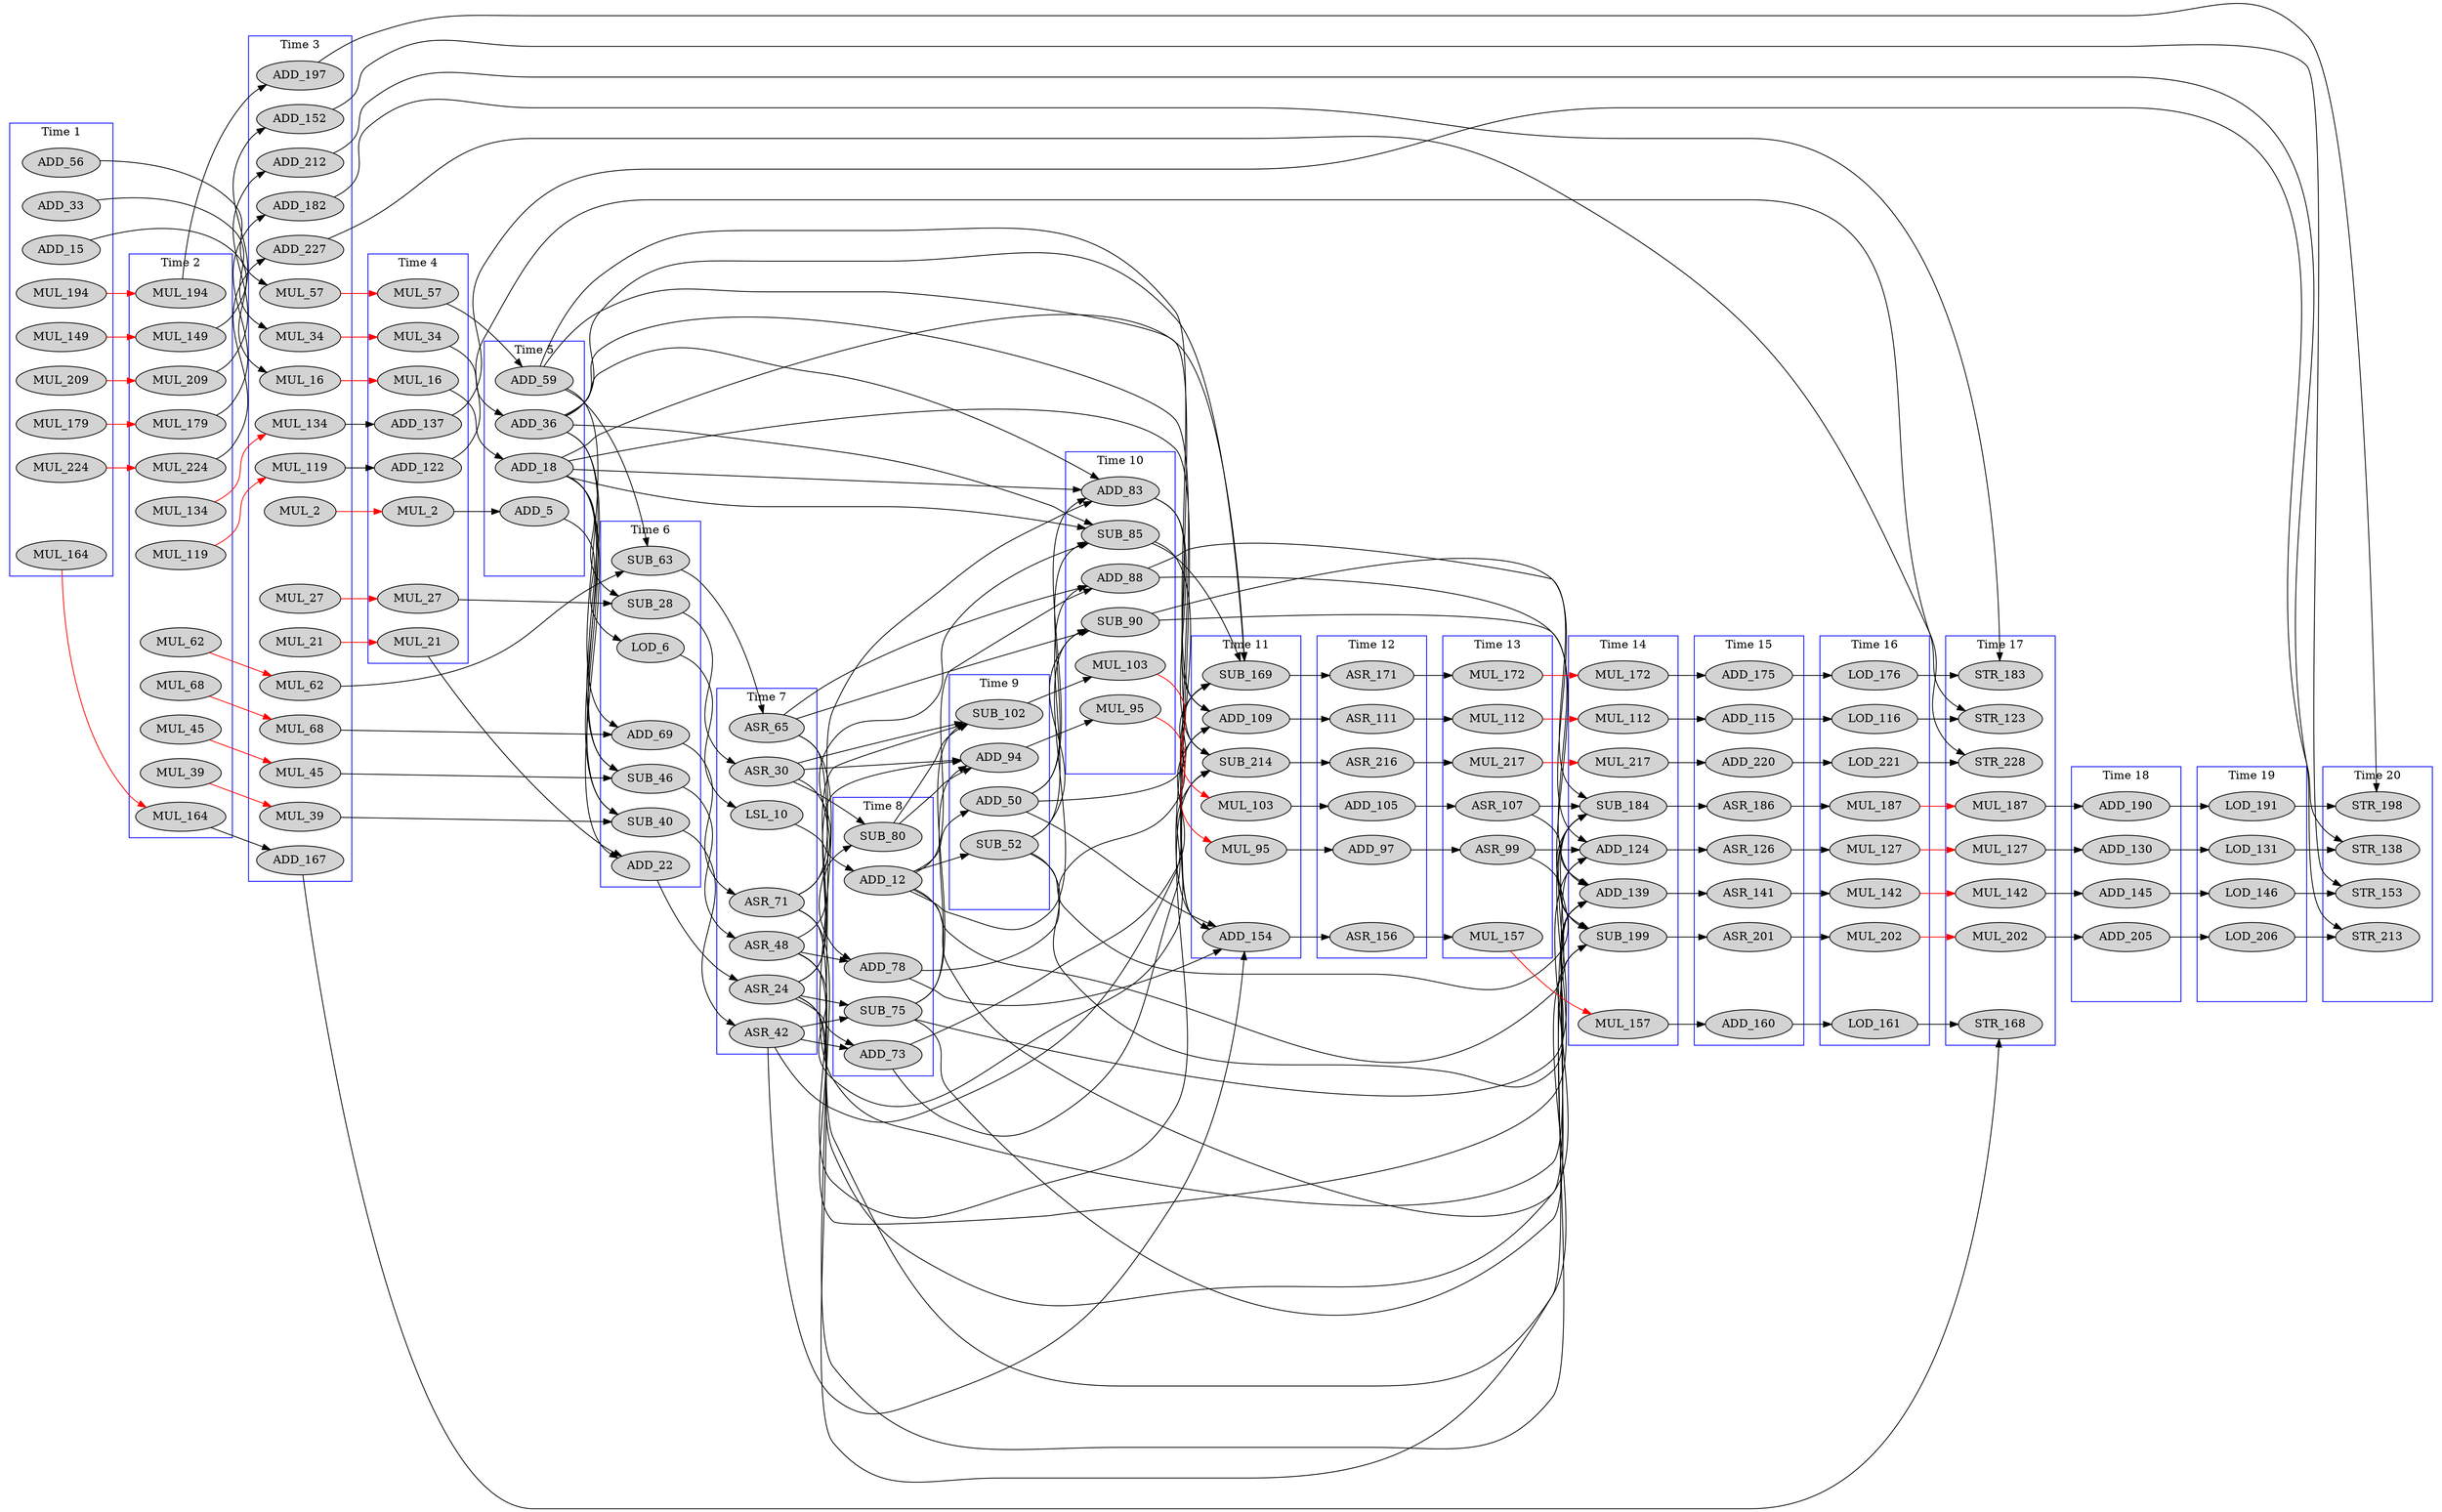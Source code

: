 digraph idctcol_dfg__3 {
  rankdir = LR;
  newrank="true"
  subgraph cluster_1 {
    rank=same;
    node [style=filled];
    label = "Time 1";
    color = blue;
    pseudo_1 [style=invis];
    ADD_15
    ADD_33
    ADD_56
    MUL_149_0 [label=MUL_149]
    MUL_164_0 [label=MUL_164]
    MUL_179_0 [label=MUL_179]
    MUL_194_0 [label=MUL_194]
    MUL_209_0 [label=MUL_209]
    MUL_224_0 [label=MUL_224]
  }
  subgraph cluster_2 {
    rank=same;
    node [style=filled];
    label = "Time 2";
    color = blue;
    pseudo_2 [style=invis];
    MUL_39_0 [label=MUL_39]
    MUL_45_0 [label=MUL_45]
    MUL_62_0 [label=MUL_62]
    MUL_68_0 [label=MUL_68]
    MUL_119_0 [label=MUL_119]
    MUL_134_0 [label=MUL_134]
    MUL_149_1 [label=MUL_149]
    MUL_164_1 [label=MUL_164]
    MUL_179_1 [label=MUL_179]
    MUL_194_1 [label=MUL_194]
    MUL_209_1 [label=MUL_209]
    MUL_224_1 [label=MUL_224]
  }
  subgraph cluster_3 {
    rank=same;
    node [style=filled];
    label = "Time 3";
    color = blue;
    pseudo_3 [style=invis];
    MUL_2_0 [label=MUL_2]
    MUL_16_0 [label=MUL_16]
    MUL_21_0 [label=MUL_21]
    MUL_27_0 [label=MUL_27]
    MUL_34_0 [label=MUL_34]
    MUL_39_1 [label=MUL_39]
    MUL_45_1 [label=MUL_45]
    MUL_57_0 [label=MUL_57]
    MUL_62_1 [label=MUL_62]
    MUL_68_1 [label=MUL_68]
    MUL_119_1 [label=MUL_119]
    MUL_134_1 [label=MUL_134]
    ADD_152
    ADD_167
    ADD_182
    ADD_197
    ADD_212
    ADD_227
  }
  subgraph cluster_4 {
    rank=same;
    node [style=filled];
    label = "Time 4";
    color = blue;
    pseudo_4 [style=invis];
    MUL_2_1 [label=MUL_2]
    MUL_16_1 [label=MUL_16]
    MUL_21_1 [label=MUL_21]
    MUL_27_1 [label=MUL_27]
    MUL_34_1 [label=MUL_34]
    MUL_57_1 [label=MUL_57]
    ADD_122
    ADD_137
  }
  subgraph cluster_5 {
    rank=same;
    node [style=filled];
    label = "Time 5";
    color = blue;
    pseudo_5 [style=invis];
    ADD_5
    ADD_18
    ADD_36
    ADD_59
  }
  subgraph cluster_6 {
    rank=same;
    node [style=filled];
    label = "Time 6";
    color = blue;
    pseudo_6 [style=invis];
    LOD_6
    ADD_22
    SUB_28
    SUB_40
    SUB_46
    SUB_63
    ADD_69
  }
  subgraph cluster_7 {
    rank=same;
    node [style=filled];
    label = "Time 7";
    color = blue;
    pseudo_7 [style=invis];
    LSL_10
    ASR_24
    ASR_30
    ASR_42
    ASR_48
    ASR_65
    ASR_71
  }
  subgraph cluster_8 {
    rank=same;
    node [style=filled];
    label = "Time 8";
    color = blue;
    pseudo_8 [style=invis];
    ADD_12
    ADD_73
    SUB_75
    ADD_78
    SUB_80
  }
  subgraph cluster_9 {
    rank=same;
    node [style=filled];
    label = "Time 9";
    color = blue;
    pseudo_9 [style=invis];
    ADD_50
    SUB_52
    ADD_94
    SUB_102
  }
  subgraph cluster_10 {
    rank=same;
    node [style=filled];
    label = "Time 10";
    color = blue;
    pseudo_10 [style=invis];
    ADD_83
    SUB_85
    ADD_88
    SUB_90
    MUL_95_0 [label=MUL_95]
    MUL_103_0 [label=MUL_103]
  }
  subgraph cluster_11 {
    rank=same;
    node [style=filled];
    label = "Time 11";
    color = blue;
    pseudo_11 [style=invis];
    MUL_95_1 [label=MUL_95]
    MUL_103_1 [label=MUL_103]
    ADD_109
    ADD_154
    SUB_169
    SUB_214
  }
  subgraph cluster_12 {
    rank=same;
    node [style=filled];
    label = "Time 12";
    color = blue;
    pseudo_12 [style=invis];
    ADD_97
    ADD_105
    ASR_111
    ASR_156
    ASR_171
    ASR_216
  }
  subgraph cluster_13 {
    rank=same;
    node [style=filled];
    label = "Time 13";
    color = blue;
    pseudo_13 [style=invis];
    ASR_99
    ASR_107
    MUL_112_0 [label=MUL_112]
    MUL_157_0 [label=MUL_157]
    MUL_172_0 [label=MUL_172]
    MUL_217_0 [label=MUL_217]
  }
  subgraph cluster_14 {
    rank=same;
    node [style=filled];
    label = "Time 14";
    color = blue;
    pseudo_14 [style=invis];
    MUL_112_1 [label=MUL_112]
    ADD_124
    ADD_139
    MUL_157_1 [label=MUL_157]
    MUL_172_1 [label=MUL_172]
    SUB_184
    SUB_199
    MUL_217_1 [label=MUL_217]
  }
  subgraph cluster_15 {
    rank=same;
    node [style=filled];
    label = "Time 15";
    color = blue;
    pseudo_15 [style=invis];
    ADD_115
    ASR_126
    ASR_141
    ADD_160
    ADD_175
    ASR_186
    ASR_201
    ADD_220
  }
  subgraph cluster_16 {
    rank=same;
    node [style=filled];
    label = "Time 16";
    color = blue;
    pseudo_16 [style=invis];
    LOD_116
    MUL_127_0 [label=MUL_127]
    MUL_142_0 [label=MUL_142]
    LOD_161
    LOD_176
    MUL_187_0 [label=MUL_187]
    MUL_202_0 [label=MUL_202]
    LOD_221
  }
  subgraph cluster_17 {
    rank=same;
    node [style=filled];
    label = "Time 17";
    color = blue;
    pseudo_17 [style=invis];
    STR_123
    MUL_127_1 [label=MUL_127]
    MUL_142_1 [label=MUL_142]
    STR_168
    STR_183
    MUL_187_1 [label=MUL_187]
    MUL_202_1 [label=MUL_202]
    STR_228
  }
  subgraph cluster_18 {
    rank=same;
    node [style=filled];
    label = "Time 18";
    color = blue;
    pseudo_18 [style=invis];
    ADD_130
    ADD_145
    ADD_190
    ADD_205
  }
  subgraph cluster_19 {
    rank=same;
    node [style=filled];
    label = "Time 19";
    color = blue;
    pseudo_19 [style=invis];
    LOD_131
    LOD_146
    LOD_191
    LOD_206
  }
  subgraph cluster_20 {
    rank=same;
    node [style=filled];
    label = "Time 20";
    color = blue;
    pseudo_20 [style=invis];
    STR_138
    STR_153
    STR_198
    STR_213
  }
    pseudo_1->pseudo_2 [style=invis];
    pseudo_2->pseudo_3 [style=invis];
    pseudo_3->pseudo_4 [style=invis];
    pseudo_4->pseudo_5 [style=invis];
    pseudo_5->pseudo_6 [style=invis];
    pseudo_6->pseudo_7 [style=invis];
    pseudo_7->pseudo_8 [style=invis];
    pseudo_8->pseudo_9 [style=invis];
    pseudo_9->pseudo_10 [style=invis];
    pseudo_10->pseudo_11 [style=invis];
    pseudo_11->pseudo_12 [style=invis];
    pseudo_12->pseudo_13 [style=invis];
    pseudo_13->pseudo_14 [style=invis];
    pseudo_14->pseudo_15 [style=invis];
    pseudo_15->pseudo_16 [style=invis];
    pseudo_16->pseudo_17 [style=invis];
    pseudo_17->pseudo_18 [style=invis];
    pseudo_18->pseudo_19 [style=invis];
    pseudo_19->pseudo_20 [style=invis];
    MUL_2_0 -> MUL_2_1 [color=red];
    MUL_16_0 -> MUL_16_1 [color=red];
    MUL_21_0 -> MUL_21_1 [color=red];
    MUL_27_0 -> MUL_27_1 [color=red];
    MUL_34_0 -> MUL_34_1 [color=red];
    MUL_39_0 -> MUL_39_1 [color=red];
    MUL_45_0 -> MUL_45_1 [color=red];
    MUL_57_0 -> MUL_57_1 [color=red];
    MUL_62_0 -> MUL_62_1 [color=red];
    MUL_68_0 -> MUL_68_1 [color=red];
    MUL_95_0 -> MUL_95_1 [color=red];
    MUL_103_0 -> MUL_103_1 [color=red];
    MUL_112_0 -> MUL_112_1 [color=red];
    MUL_119_0 -> MUL_119_1 [color=red];
    MUL_127_0 -> MUL_127_1 [color=red];
    MUL_134_0 -> MUL_134_1 [color=red];
    MUL_142_0 -> MUL_142_1 [color=red];
    MUL_149_0 -> MUL_149_1 [color=red];
    MUL_157_0 -> MUL_157_1 [color=red];
    MUL_164_0 -> MUL_164_1 [color=red];
    MUL_172_0 -> MUL_172_1 [color=red];
    MUL_179_0 -> MUL_179_1 [color=red];
    MUL_187_0 -> MUL_187_1 [color=red];
    MUL_194_0 -> MUL_194_1 [color=red];
    MUL_202_0 -> MUL_202_1 [color=red];
    MUL_209_0 -> MUL_209_1 [color=red];
    MUL_217_0 -> MUL_217_1 [color=red];
    MUL_224_0 -> MUL_224_1 [color=red];
    MUL_2_1 -> ADD_5 [ name = 1 ];
    ADD_5 -> LOD_6 [ name = 2 ];
    LOD_6 -> LSL_10 [ name = 3 ];
    LSL_10 -> ADD_12 [ name = 5 ];
    ADD_12 -> ADD_50 [ name = 7 ];
    ADD_12 -> SUB_52 [ name = 8 ];
    ADD_12 -> ADD_88 [ name = 9 ];
    ADD_12 -> SUB_90 [ name = 10 ];
    ADD_12 -> ADD_139 [ name = 11 ];
    ADD_12 -> SUB_184 [ name = 12 ];
    ADD_15 -> MUL_16_0 [ name = 14 ];
    MUL_16_1 -> ADD_18 [ name = 15 ];
    ADD_18 -> ADD_22 [ name = 17 ];
    ADD_18 -> SUB_28 [ name = 18 ];
    ADD_18 -> SUB_40 [ name = 19 ];
    ADD_18 -> SUB_46 [ name = 20 ];
    ADD_18 -> ADD_83 [ name = 21 ];
    ADD_18 -> SUB_85 [ name = 22 ];
    ADD_18 -> ADD_154 [ name = 23 ];
    ADD_18 -> SUB_169 [ name = 24 ];
    MUL_21_1 -> ADD_22 [ name = 26 ];
    ADD_22 -> ASR_24 [ name = 27 ];
    ASR_24 -> ADD_73 [ name = 29 ];
    ASR_24 -> SUB_75 [ name = 30 ];
    ASR_24 -> ADD_94 [ name = 31 ];
    ASR_24 -> SUB_102 [ name = 32 ];
    ASR_24 -> ADD_139 [ name = 33 ];
    ASR_24 -> SUB_184 [ name = 34 ];
    MUL_27_1 -> SUB_28 [ name = 36 ];
    SUB_28 -> ASR_30 [ name = 37 ];
    ASR_30 -> ADD_78 [ name = 39 ];
    ASR_30 -> SUB_80 [ name = 40 ];
    ASR_30 -> ADD_94 [ name = 41 ];
    ASR_30 -> SUB_102 [ name = 42 ];
    ADD_33 -> MUL_34_0 [ name = 44 ];
    MUL_34_1 -> ADD_36 [ name = 45 ];
    ADD_36 -> SUB_40 [ name = 47 ];
    ADD_36 -> SUB_46 [ name = 48 ];
    ADD_36 -> ADD_83 [ name = 49 ];
    ADD_36 -> SUB_85 [ name = 50 ];
    ADD_36 -> ADD_154 [ name = 51 ];
    ADD_36 -> SUB_169 [ name = 52 ];
    MUL_39_1 -> SUB_40 [ name = 54 ];
    SUB_40 -> ASR_42 [ name = 55 ];
    ASR_42 -> ADD_73 [ name = 57 ];
    ASR_42 -> SUB_75 [ name = 58 ];
    ASR_42 -> ADD_154 [ name = 59 ];
    ASR_42 -> SUB_169 [ name = 60 ];
    MUL_45_1 -> SUB_46 [ name = 62 ];
    SUB_46 -> ASR_48 [ name = 63 ];
    ASR_48 -> ADD_78 [ name = 65 ];
    ASR_48 -> SUB_80 [ name = 66 ];
    ASR_48 -> ADD_109 [ name = 67 ];
    ASR_48 -> SUB_214 [ name = 68 ];
    ADD_50 -> ADD_83 [ name = 69 ];
    ADD_50 -> SUB_85 [ name = 70 ];
    ADD_50 -> ADD_154 [ name = 71 ];
    ADD_50 -> SUB_169 [ name = 72 ];
    SUB_52 -> ADD_88 [ name = 73 ];
    SUB_52 -> SUB_90 [ name = 74 ];
    SUB_52 -> ADD_139 [ name = 75 ];
    SUB_52 -> SUB_184 [ name = 76 ];
    ADD_56 -> MUL_57_0 [ name = 78 ];
    MUL_57_1 -> ADD_59 [ name = 79 ];
    ADD_59 -> SUB_63 [ name = 81 ];
    ADD_59 -> ADD_69 [ name = 82 ];
    ADD_59 -> ADD_109 [ name = 83 ];
    ADD_59 -> SUB_214 [ name = 84 ];
    MUL_62_1 -> SUB_63 [ name = 86 ];
    SUB_63 -> ASR_65 [ name = 87 ];
    ASR_65 -> ADD_88 [ name = 89 ];
    ASR_65 -> SUB_90 [ name = 90 ];
    ASR_65 -> ADD_124 [ name = 91 ];
    ASR_65 -> SUB_199 [ name = 92 ];
    MUL_68_1 -> ADD_69 [ name = 94 ];
    ADD_69 -> ASR_71 [ name = 95 ];
    ASR_71 -> ADD_83 [ name = 97 ];
    ASR_71 -> SUB_85 [ name = 98 ];
    ASR_71 -> ADD_124 [ name = 99 ];
    ASR_71 -> SUB_199 [ name = 100 ];
    ADD_73 -> ADD_109 [ name = 101 ];
    ADD_73 -> SUB_214 [ name = 102 ];
    SUB_75 -> ADD_94 [ name = 103 ];
    SUB_75 -> SUB_102 [ name = 104 ];
    SUB_75 -> ADD_139 [ name = 105 ];
    SUB_75 -> SUB_184 [ name = 106 ];
    ADD_78 -> ADD_154 [ name = 107 ];
    ADD_78 -> SUB_169 [ name = 108 ];
    SUB_80 -> ADD_94 [ name = 109 ];
    SUB_80 -> SUB_102 [ name = 110 ];
    ADD_83 -> ADD_109 [ name = 111 ];
    ADD_83 -> SUB_214 [ name = 112 ];
    SUB_85 -> ADD_154 [ name = 113 ];
    SUB_85 -> SUB_169 [ name = 114 ];
    ADD_88 -> ADD_124 [ name = 115 ];
    ADD_88 -> SUB_199 [ name = 116 ];
    SUB_90 -> ADD_139 [ name = 117 ];
    SUB_90 -> SUB_184 [ name = 118 ];
    ADD_94 -> MUL_95_0 [ name = 120 ];
    MUL_95_1 -> ADD_97 [ name = 121 ];
    ADD_97 -> ASR_99 [ name = 123 ];
    ASR_99 -> ADD_124 [ name = 125 ];
    ASR_99 -> SUB_199 [ name = 126 ];
    SUB_102 -> MUL_103_0 [ name = 128 ];
    MUL_103_1 -> ADD_105 [ name = 129 ];
    ADD_105 -> ASR_107 [ name = 131 ];
    ASR_107 -> ADD_139 [ name = 133 ];
    ASR_107 -> SUB_184 [ name = 134 ];
    ADD_109 -> ASR_111 [ name = 135 ];
    ASR_111 -> MUL_112_0 [ name = 137 ];
    MUL_112_1 -> ADD_115 [ name = 138 ];
    ADD_115 -> LOD_116 [ name = 139 ];
    LOD_116 -> STR_123 [ name = 140 ];
    MUL_119_1 -> ADD_122 [ name = 142 ];
    ADD_122 -> STR_123 [ name = 143 ];
    ADD_124 -> ASR_126 [ name = 144 ];
    ASR_126 -> MUL_127_0 [ name = 146 ];
    MUL_127_1 -> ADD_130 [ name = 147 ];
    ADD_130 -> LOD_131 [ name = 148 ];
    LOD_131 -> STR_138 [ name = 149 ];
    MUL_134_1 -> ADD_137 [ name = 151 ];
    ADD_137 -> STR_138 [ name = 152 ];
    ADD_139 -> ASR_141 [ name = 153 ];
    ASR_141 -> MUL_142_0 [ name = 155 ];
    MUL_142_1 -> ADD_145 [ name = 156 ];
    ADD_145 -> LOD_146 [ name = 157 ];
    LOD_146 -> STR_153 [ name = 158 ];
    MUL_149_1 -> ADD_152 [ name = 160 ];
    ADD_152 -> STR_153 [ name = 161 ];
    ADD_154 -> ASR_156 [ name = 162 ];
    ASR_156 -> MUL_157_0 [ name = 164 ];
    MUL_157_1 -> ADD_160 [ name = 165 ];
    ADD_160 -> LOD_161 [ name = 166 ];
    LOD_161 -> STR_168 [ name = 167 ];
    MUL_164_1 -> ADD_167 [ name = 169 ];
    ADD_167 -> STR_168 [ name = 170 ];
    SUB_169 -> ASR_171 [ name = 171 ];
    ASR_171 -> MUL_172_0 [ name = 173 ];
    MUL_172_1 -> ADD_175 [ name = 174 ];
    ADD_175 -> LOD_176 [ name = 175 ];
    LOD_176 -> STR_183 [ name = 176 ];
    MUL_179_1 -> ADD_182 [ name = 178 ];
    ADD_182 -> STR_183 [ name = 179 ];
    SUB_184 -> ASR_186 [ name = 180 ];
    ASR_186 -> MUL_187_0 [ name = 182 ];
    MUL_187_1 -> ADD_190 [ name = 183 ];
    ADD_190 -> LOD_191 [ name = 184 ];
    LOD_191 -> STR_198 [ name = 185 ];
    MUL_194_1 -> ADD_197 [ name = 187 ];
    ADD_197 -> STR_198 [ name = 188 ];
    SUB_199 -> ASR_201 [ name = 189 ];
    ASR_201 -> MUL_202_0 [ name = 191 ];
    MUL_202_1 -> ADD_205 [ name = 192 ];
    ADD_205 -> LOD_206 [ name = 193 ];
    LOD_206 -> STR_213 [ name = 194 ];
    MUL_209_1 -> ADD_212 [ name = 196 ];
    ADD_212 -> STR_213 [ name = 197 ];
    SUB_214 -> ASR_216 [ name = 198 ];
    ASR_216 -> MUL_217_0 [ name = 200 ];
    MUL_217_1 -> ADD_220 [ name = 201 ];
    ADD_220 -> LOD_221 [ name = 202 ];
    LOD_221 -> STR_228 [ name = 203 ];
    MUL_224_1 -> ADD_227 [ name = 205 ];
    ADD_227 -> STR_228 [ name = 206 ];
}